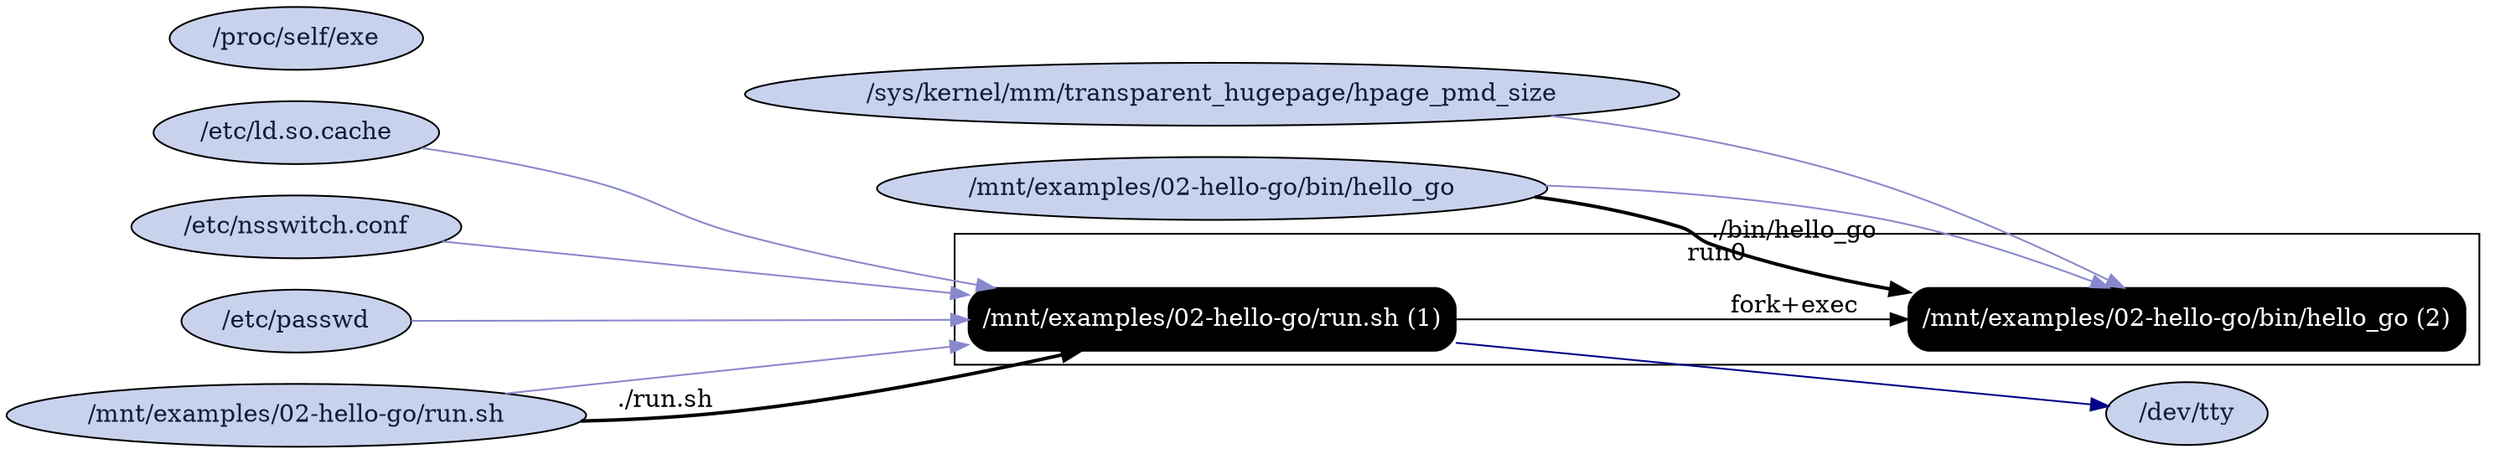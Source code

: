 digraph G {
    rankdir=LR;

    /* programs */
    node [shape=box fontcolor=white fillcolor=black style="filled,rounded"];
    subgraph cluster_run0 {
        label="run0";
        prog0 [label="/mnt/examples/02-hello-go/run.sh (1)"];
        prog1 [label="/mnt/examples/02-hello-go/bin/hello_go (2)"];
        prog0 -> prog1 [label="fork+exec"];
    }

    node [shape=ellipse fontcolor="#131C39" fillcolor="#C9D2ED"];

    /* other files */
    "/dev/tty";
    "/etc/ld.so.cache";
    "/etc/nsswitch.conf";
    "/etc/passwd";
    "/mnt/examples/02-hello-go/bin/hello_go";
    "/mnt/examples/02-hello-go/run.sh";
    "/proc/self/exe";
    "/sys/kernel/mm/transparent_hugepage/hpage_pmd_size";

    "/mnt/examples/02-hello-go/run.sh" -> prog0 [style=bold, label="./run.sh"];
    "/etc/ld.so.cache" -> prog0 [color="#8888CC"];
    prog0 -> "/dev/tty" [color="#000088"];
    "/etc/nsswitch.conf" -> prog0 [color="#8888CC"];
    "/etc/passwd" -> prog0 [color="#8888CC"];
    "/mnt/examples/02-hello-go/run.sh" -> prog0 [color="#8888CC"];
    "/mnt/examples/02-hello-go/bin/hello_go" -> prog1 [style=bold, label="./bin/hello_go"];
    "/mnt/examples/02-hello-go/bin/hello_go" -> prog1 [color="#8888CC"];
    "/sys/kernel/mm/transparent_hugepage/hpage_pmd_size" -> prog1 [color="#8888CC"];
}
